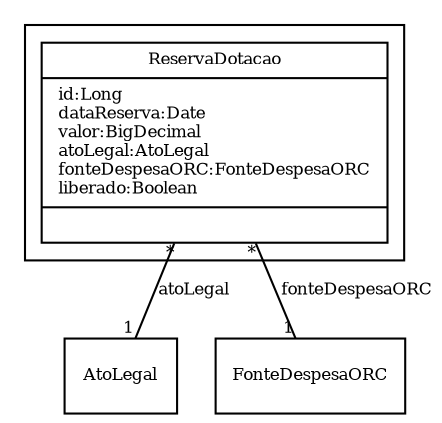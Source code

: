 digraph G{
fontname = "Times-Roman"
fontsize = 8

node [
        fontname = "Times-Roman"
        fontsize = 8
        shape = "record"
]

edge [
        fontname = "Times-Roman"
        fontsize = 8
]

subgraph clusterRESERVA_DE_DOTACAO
{
ReservaDotacao [label = "{ReservaDotacao|id:Long\ldataReserva:Date\lvalor:BigDecimal\latoLegal:AtoLegal\lfonteDespesaORC:FonteDespesaORC\lliberado:Boolean\l|\l}"]
}
edge [arrowhead = "none" headlabel = "1" taillabel = "*"] ReservaDotacao -> AtoLegal [label = "atoLegal"]
edge [arrowhead = "none" headlabel = "1" taillabel = "*"] ReservaDotacao -> FonteDespesaORC [label = "fonteDespesaORC"]
}

